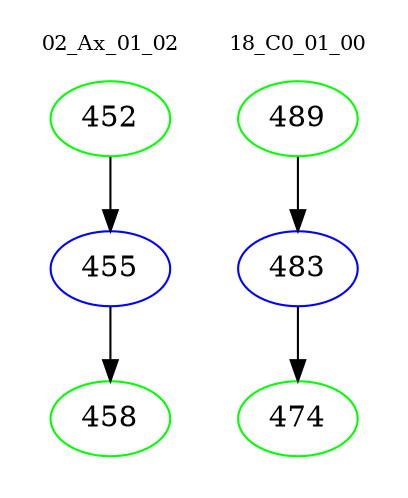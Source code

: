 digraph{
subgraph cluster_0 {
color = white
label = "02_Ax_01_02";
fontsize=10;
T0_452 [label="452", color="green"]
T0_452 -> T0_455 [color="black"]
T0_455 [label="455", color="blue"]
T0_455 -> T0_458 [color="black"]
T0_458 [label="458", color="green"]
}
subgraph cluster_1 {
color = white
label = "18_C0_01_00";
fontsize=10;
T1_489 [label="489", color="green"]
T1_489 -> T1_483 [color="black"]
T1_483 [label="483", color="blue"]
T1_483 -> T1_474 [color="black"]
T1_474 [label="474", color="green"]
}
}
